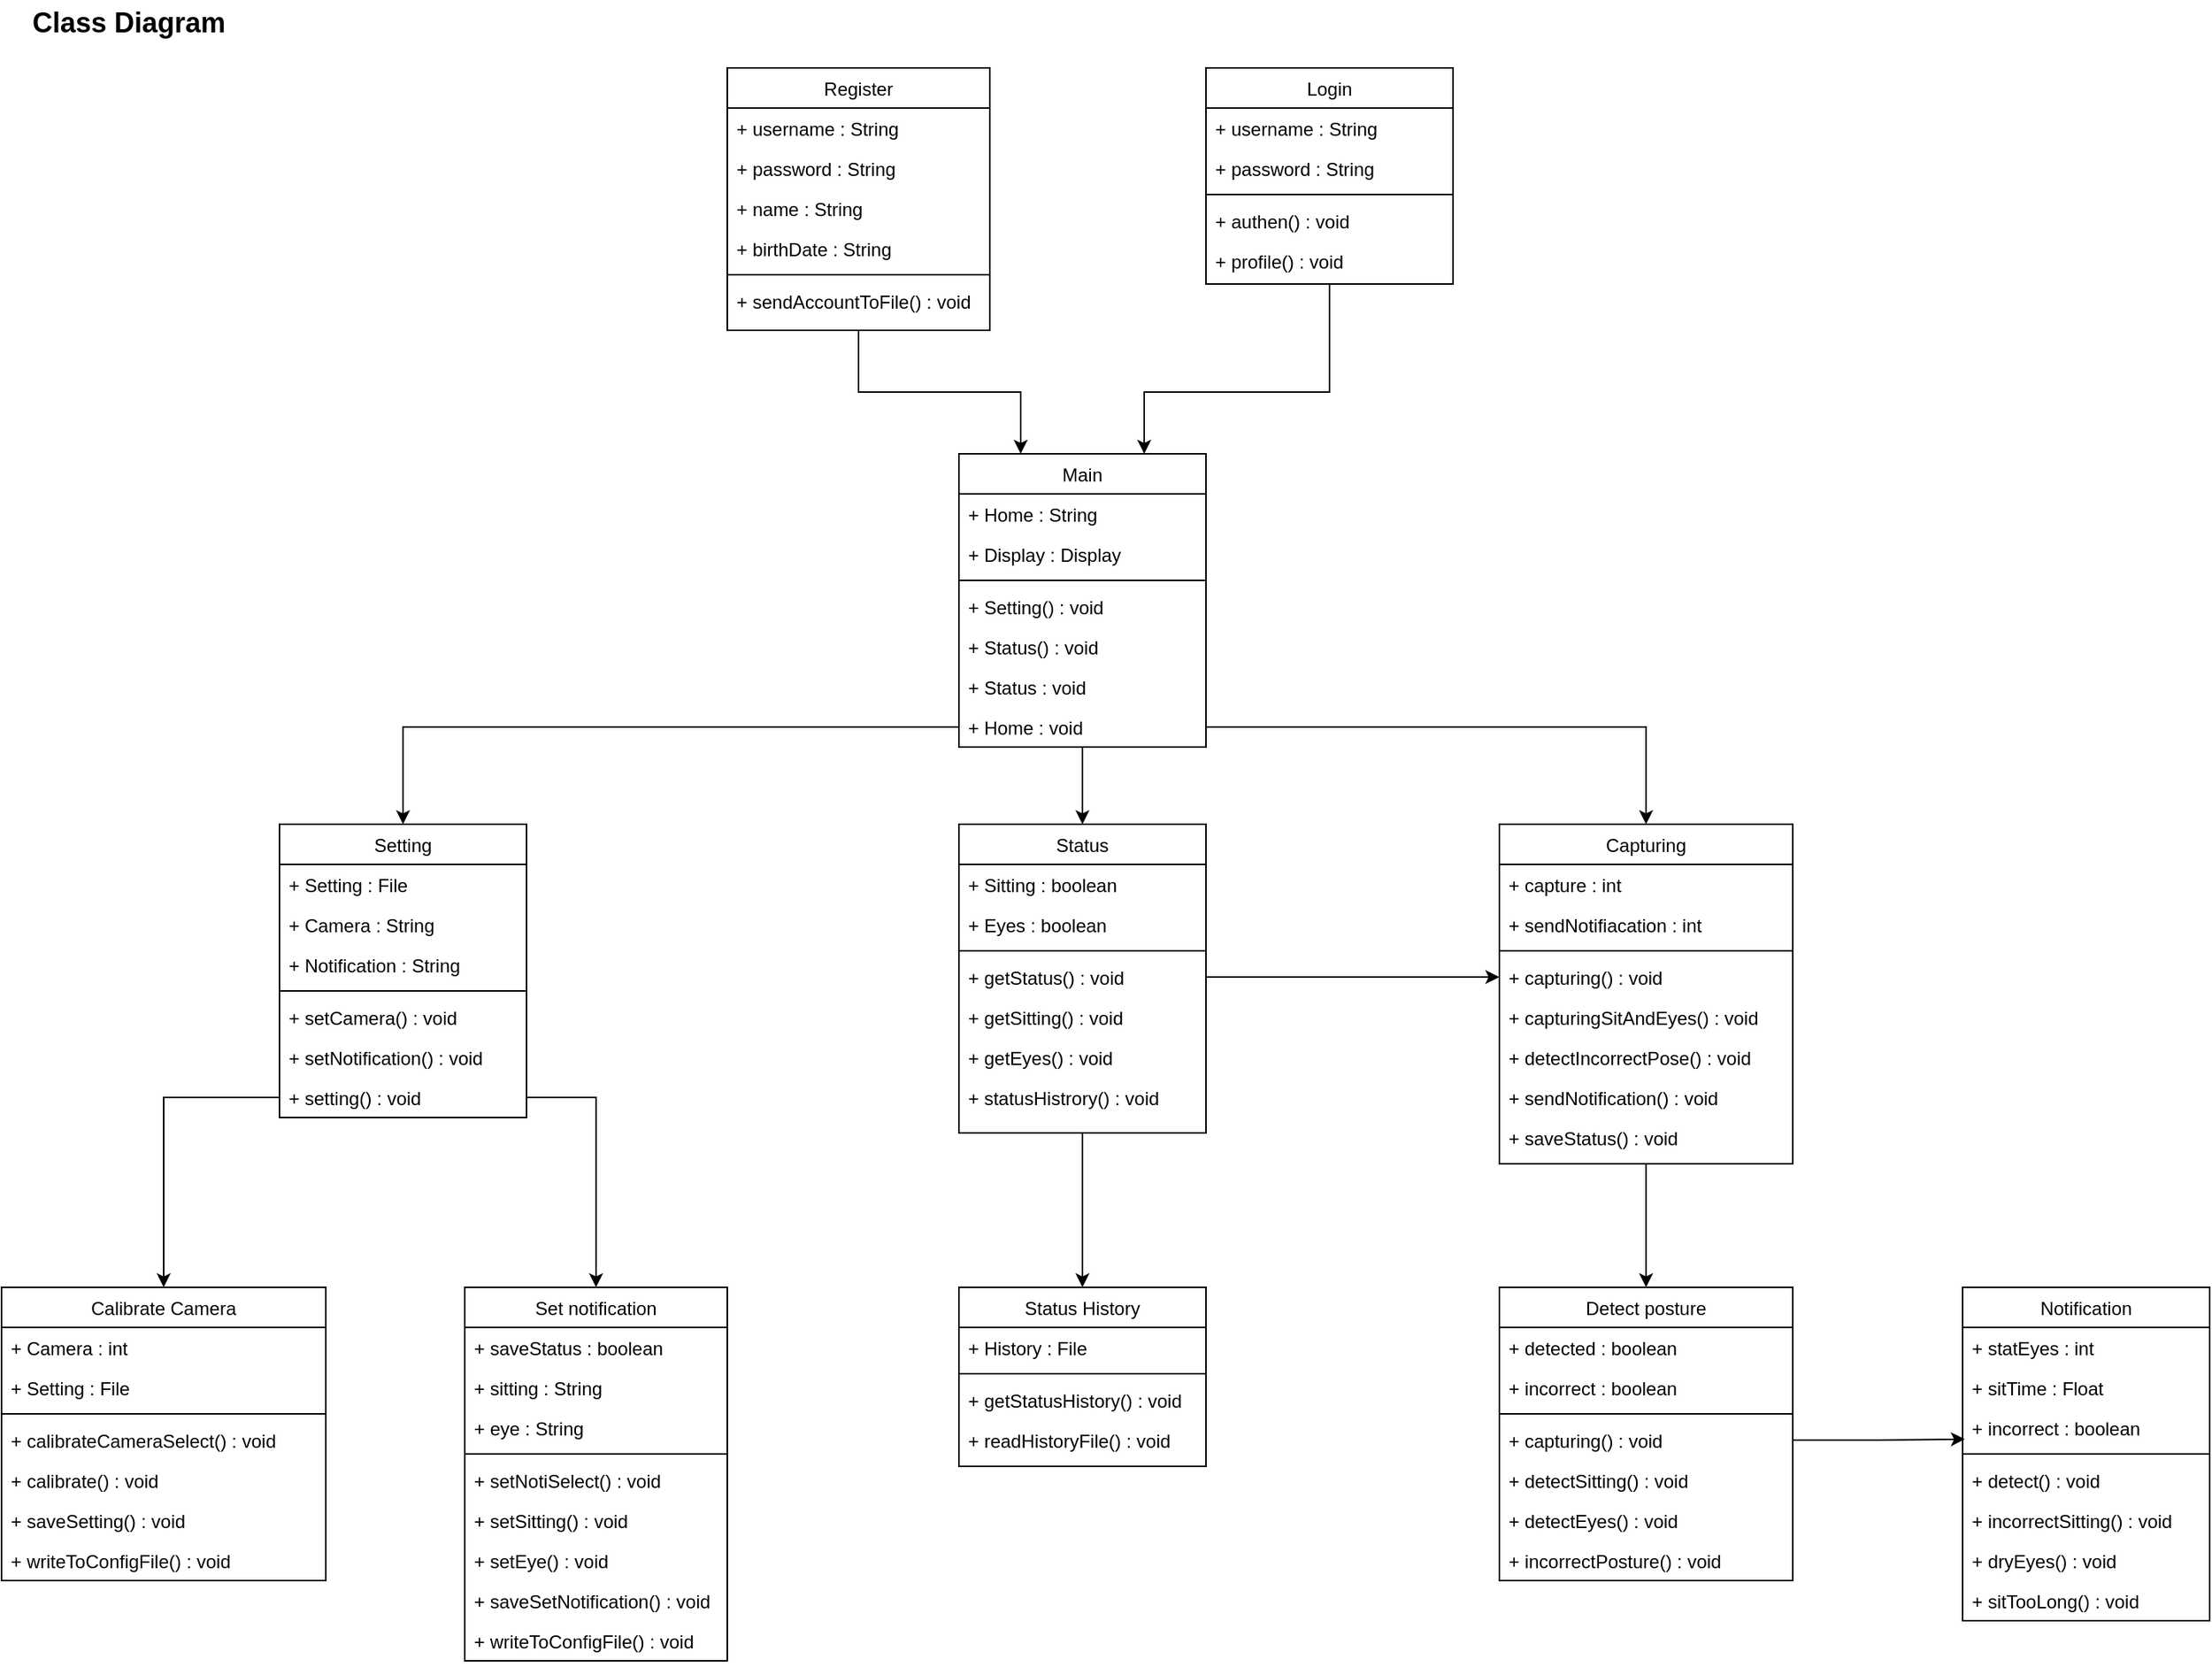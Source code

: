 <mxfile version="15.5.4" type="github">
  <diagram id="C5RBs43oDa-KdzZeNtuy" name="Class Diagram">
    <mxGraphModel dx="2844" dy="1458" grid="1" gridSize="10" guides="1" tooltips="1" connect="1" arrows="1" fold="1" page="1" pageScale="1" pageWidth="827" pageHeight="1169" math="0" shadow="0">
      <root>
        <mxCell id="WIyWlLk6GJQsqaUBKTNV-0" />
        <mxCell id="WIyWlLk6GJQsqaUBKTNV-1" parent="WIyWlLk6GJQsqaUBKTNV-0" />
        <mxCell id="vv1hb8bBGI_ncl7h0-FY-103" style="edgeStyle=orthogonalEdgeStyle;rounded=0;orthogonalLoop=1;jettySize=auto;html=1;exitX=0.5;exitY=1;exitDx=0;exitDy=0;entryX=0.25;entryY=0;entryDx=0;entryDy=0;" parent="WIyWlLk6GJQsqaUBKTNV-1" source="zkfFHV4jXpPFQw0GAbJ--0" target="vv1hb8bBGI_ncl7h0-FY-95" edge="1">
          <mxGeometry relative="1" as="geometry" />
        </mxCell>
        <mxCell id="zkfFHV4jXpPFQw0GAbJ--0" value="Register" style="swimlane;fontStyle=0;align=center;verticalAlign=top;childLayout=stackLayout;horizontal=1;startSize=26;horizontalStack=0;resizeParent=1;resizeLast=0;collapsible=1;marginBottom=0;rounded=0;shadow=0;strokeWidth=1;" parent="WIyWlLk6GJQsqaUBKTNV-1" vertex="1">
          <mxGeometry x="598" y="94" width="170" height="170" as="geometry">
            <mxRectangle x="230" y="140" width="160" height="26" as="alternateBounds" />
          </mxGeometry>
        </mxCell>
        <mxCell id="zkfFHV4jXpPFQw0GAbJ--1" value="+ username : String" style="text;align=left;verticalAlign=top;spacingLeft=4;spacingRight=4;overflow=hidden;rotatable=0;points=[[0,0.5],[1,0.5]];portConstraint=eastwest;" parent="zkfFHV4jXpPFQw0GAbJ--0" vertex="1">
          <mxGeometry y="26" width="170" height="26" as="geometry" />
        </mxCell>
        <mxCell id="zkfFHV4jXpPFQw0GAbJ--2" value="+ password : String" style="text;align=left;verticalAlign=top;spacingLeft=4;spacingRight=4;overflow=hidden;rotatable=0;points=[[0,0.5],[1,0.5]];portConstraint=eastwest;rounded=0;shadow=0;html=0;" parent="zkfFHV4jXpPFQw0GAbJ--0" vertex="1">
          <mxGeometry y="52" width="170" height="26" as="geometry" />
        </mxCell>
        <mxCell id="vv1hb8bBGI_ncl7h0-FY-2" value="+ name : String" style="text;align=left;verticalAlign=top;spacingLeft=4;spacingRight=4;overflow=hidden;rotatable=0;points=[[0,0.5],[1,0.5]];portConstraint=eastwest;rounded=0;shadow=0;html=0;" parent="zkfFHV4jXpPFQw0GAbJ--0" vertex="1">
          <mxGeometry y="78" width="170" height="26" as="geometry" />
        </mxCell>
        <mxCell id="zkfFHV4jXpPFQw0GAbJ--3" value="+ birthDate : String" style="text;align=left;verticalAlign=top;spacingLeft=4;spacingRight=4;overflow=hidden;rotatable=0;points=[[0,0.5],[1,0.5]];portConstraint=eastwest;rounded=0;shadow=0;html=0;" parent="zkfFHV4jXpPFQw0GAbJ--0" vertex="1">
          <mxGeometry y="104" width="170" height="26" as="geometry" />
        </mxCell>
        <mxCell id="zkfFHV4jXpPFQw0GAbJ--4" value="" style="line;html=1;strokeWidth=1;align=left;verticalAlign=middle;spacingTop=-1;spacingLeft=3;spacingRight=3;rotatable=0;labelPosition=right;points=[];portConstraint=eastwest;" parent="zkfFHV4jXpPFQw0GAbJ--0" vertex="1">
          <mxGeometry y="130" width="170" height="8" as="geometry" />
        </mxCell>
        <mxCell id="zkfFHV4jXpPFQw0GAbJ--5" value="+ sendAccountToFile() : void" style="text;align=left;verticalAlign=top;spacingLeft=4;spacingRight=4;overflow=hidden;rotatable=0;points=[[0,0.5],[1,0.5]];portConstraint=eastwest;" parent="zkfFHV4jXpPFQw0GAbJ--0" vertex="1">
          <mxGeometry y="138" width="170" height="26" as="geometry" />
        </mxCell>
        <mxCell id="vv1hb8bBGI_ncl7h0-FY-104" style="edgeStyle=orthogonalEdgeStyle;rounded=0;orthogonalLoop=1;jettySize=auto;html=1;entryX=0.75;entryY=0;entryDx=0;entryDy=0;" parent="WIyWlLk6GJQsqaUBKTNV-1" source="zkfFHV4jXpPFQw0GAbJ--6" target="vv1hb8bBGI_ncl7h0-FY-95" edge="1">
          <mxGeometry relative="1" as="geometry">
            <Array as="points">
              <mxPoint x="988" y="304" />
              <mxPoint x="868" y="304" />
            </Array>
          </mxGeometry>
        </mxCell>
        <mxCell id="zkfFHV4jXpPFQw0GAbJ--6" value="Login" style="swimlane;fontStyle=0;align=center;verticalAlign=top;childLayout=stackLayout;horizontal=1;startSize=26;horizontalStack=0;resizeParent=1;resizeLast=0;collapsible=1;marginBottom=0;rounded=0;shadow=0;strokeWidth=1;" parent="WIyWlLk6GJQsqaUBKTNV-1" vertex="1">
          <mxGeometry x="908" y="94" width="160" height="140" as="geometry">
            <mxRectangle x="130" y="380" width="160" height="26" as="alternateBounds" />
          </mxGeometry>
        </mxCell>
        <mxCell id="vv1hb8bBGI_ncl7h0-FY-4" value="+ username : String" style="text;align=left;verticalAlign=top;spacingLeft=4;spacingRight=4;overflow=hidden;rotatable=0;points=[[0,0.5],[1,0.5]];portConstraint=eastwest;" parent="zkfFHV4jXpPFQw0GAbJ--6" vertex="1">
          <mxGeometry y="26" width="160" height="26" as="geometry" />
        </mxCell>
        <mxCell id="vv1hb8bBGI_ncl7h0-FY-5" value="+ password : String" style="text;align=left;verticalAlign=top;spacingLeft=4;spacingRight=4;overflow=hidden;rotatable=0;points=[[0,0.5],[1,0.5]];portConstraint=eastwest;rounded=0;shadow=0;html=0;" parent="zkfFHV4jXpPFQw0GAbJ--6" vertex="1">
          <mxGeometry y="52" width="160" height="26" as="geometry" />
        </mxCell>
        <mxCell id="zkfFHV4jXpPFQw0GAbJ--9" value="" style="line;html=1;strokeWidth=1;align=left;verticalAlign=middle;spacingTop=-1;spacingLeft=3;spacingRight=3;rotatable=0;labelPosition=right;points=[];portConstraint=eastwest;" parent="zkfFHV4jXpPFQw0GAbJ--6" vertex="1">
          <mxGeometry y="78" width="160" height="8" as="geometry" />
        </mxCell>
        <mxCell id="zkfFHV4jXpPFQw0GAbJ--10" value="+ authen() : void" style="text;align=left;verticalAlign=top;spacingLeft=4;spacingRight=4;overflow=hidden;rotatable=0;points=[[0,0.5],[1,0.5]];portConstraint=eastwest;fontStyle=0" parent="zkfFHV4jXpPFQw0GAbJ--6" vertex="1">
          <mxGeometry y="86" width="160" height="26" as="geometry" />
        </mxCell>
        <mxCell id="zkfFHV4jXpPFQw0GAbJ--11" value="+ profile() : void" style="text;align=left;verticalAlign=top;spacingLeft=4;spacingRight=4;overflow=hidden;rotatable=0;points=[[0,0.5],[1,0.5]];portConstraint=eastwest;" parent="zkfFHV4jXpPFQw0GAbJ--6" vertex="1">
          <mxGeometry y="112" width="160" height="26" as="geometry" />
        </mxCell>
        <mxCell id="zkfFHV4jXpPFQw0GAbJ--17" value="Setting" style="swimlane;fontStyle=0;align=center;verticalAlign=top;childLayout=stackLayout;horizontal=1;startSize=26;horizontalStack=0;resizeParent=1;resizeLast=0;collapsible=1;marginBottom=0;rounded=0;shadow=0;strokeWidth=1;" parent="WIyWlLk6GJQsqaUBKTNV-1" vertex="1">
          <mxGeometry x="308" y="584" width="160" height="190" as="geometry">
            <mxRectangle x="550" y="140" width="160" height="26" as="alternateBounds" />
          </mxGeometry>
        </mxCell>
        <mxCell id="zkfFHV4jXpPFQw0GAbJ--18" value="+ Setting : File" style="text;align=left;verticalAlign=top;spacingLeft=4;spacingRight=4;overflow=hidden;rotatable=0;points=[[0,0.5],[1,0.5]];portConstraint=eastwest;" parent="zkfFHV4jXpPFQw0GAbJ--17" vertex="1">
          <mxGeometry y="26" width="160" height="26" as="geometry" />
        </mxCell>
        <mxCell id="zkfFHV4jXpPFQw0GAbJ--19" value="+ Camera : String" style="text;align=left;verticalAlign=top;spacingLeft=4;spacingRight=4;overflow=hidden;rotatable=0;points=[[0,0.5],[1,0.5]];portConstraint=eastwest;rounded=0;shadow=0;html=0;" parent="zkfFHV4jXpPFQw0GAbJ--17" vertex="1">
          <mxGeometry y="52" width="160" height="26" as="geometry" />
        </mxCell>
        <mxCell id="vv1hb8bBGI_ncl7h0-FY-116" value="+ Notification : String" style="text;align=left;verticalAlign=top;spacingLeft=4;spacingRight=4;overflow=hidden;rotatable=0;points=[[0,0.5],[1,0.5]];portConstraint=eastwest;rounded=0;shadow=0;html=0;" parent="zkfFHV4jXpPFQw0GAbJ--17" vertex="1">
          <mxGeometry y="78" width="160" height="26" as="geometry" />
        </mxCell>
        <mxCell id="zkfFHV4jXpPFQw0GAbJ--23" value="" style="line;html=1;strokeWidth=1;align=left;verticalAlign=middle;spacingTop=-1;spacingLeft=3;spacingRight=3;rotatable=0;labelPosition=right;points=[];portConstraint=eastwest;" parent="zkfFHV4jXpPFQw0GAbJ--17" vertex="1">
          <mxGeometry y="104" width="160" height="8" as="geometry" />
        </mxCell>
        <mxCell id="zkfFHV4jXpPFQw0GAbJ--24" value="+ setCamera() : void" style="text;align=left;verticalAlign=top;spacingLeft=4;spacingRight=4;overflow=hidden;rotatable=0;points=[[0,0.5],[1,0.5]];portConstraint=eastwest;" parent="zkfFHV4jXpPFQw0GAbJ--17" vertex="1">
          <mxGeometry y="112" width="160" height="26" as="geometry" />
        </mxCell>
        <mxCell id="zkfFHV4jXpPFQw0GAbJ--25" value="+ setNotification() : void" style="text;align=left;verticalAlign=top;spacingLeft=4;spacingRight=4;overflow=hidden;rotatable=0;points=[[0,0.5],[1,0.5]];portConstraint=eastwest;" parent="zkfFHV4jXpPFQw0GAbJ--17" vertex="1">
          <mxGeometry y="138" width="160" height="26" as="geometry" />
        </mxCell>
        <mxCell id="vv1hb8bBGI_ncl7h0-FY-12" value="+ setting() : void" style="text;align=left;verticalAlign=top;spacingLeft=4;spacingRight=4;overflow=hidden;rotatable=0;points=[[0,0.5],[1,0.5]];portConstraint=eastwest;" parent="zkfFHV4jXpPFQw0GAbJ--17" vertex="1">
          <mxGeometry y="164" width="160" height="26" as="geometry" />
        </mxCell>
        <mxCell id="vv1hb8bBGI_ncl7h0-FY-110" style="edgeStyle=orthogonalEdgeStyle;rounded=0;orthogonalLoop=1;jettySize=auto;html=1;exitX=0.5;exitY=1;exitDx=0;exitDy=0;entryX=0.5;entryY=0;entryDx=0;entryDy=0;" parent="WIyWlLk6GJQsqaUBKTNV-1" source="vv1hb8bBGI_ncl7h0-FY-13" target="vv1hb8bBGI_ncl7h0-FY-45" edge="1">
          <mxGeometry relative="1" as="geometry" />
        </mxCell>
        <mxCell id="vv1hb8bBGI_ncl7h0-FY-13" value="Status" style="swimlane;fontStyle=0;align=center;verticalAlign=top;childLayout=stackLayout;horizontal=1;startSize=26;horizontalStack=0;resizeParent=1;resizeLast=0;collapsible=1;marginBottom=0;rounded=0;shadow=0;strokeWidth=1;" parent="WIyWlLk6GJQsqaUBKTNV-1" vertex="1">
          <mxGeometry x="748" y="584" width="160" height="200" as="geometry">
            <mxRectangle x="550" y="140" width="160" height="26" as="alternateBounds" />
          </mxGeometry>
        </mxCell>
        <mxCell id="vv1hb8bBGI_ncl7h0-FY-14" value="+ Sitting : boolean" style="text;align=left;verticalAlign=top;spacingLeft=4;spacingRight=4;overflow=hidden;rotatable=0;points=[[0,0.5],[1,0.5]];portConstraint=eastwest;" parent="vv1hb8bBGI_ncl7h0-FY-13" vertex="1">
          <mxGeometry y="26" width="160" height="26" as="geometry" />
        </mxCell>
        <mxCell id="vv1hb8bBGI_ncl7h0-FY-15" value="+ Eyes : boolean" style="text;align=left;verticalAlign=top;spacingLeft=4;spacingRight=4;overflow=hidden;rotatable=0;points=[[0,0.5],[1,0.5]];portConstraint=eastwest;rounded=0;shadow=0;html=0;" parent="vv1hb8bBGI_ncl7h0-FY-13" vertex="1">
          <mxGeometry y="52" width="160" height="26" as="geometry" />
        </mxCell>
        <mxCell id="vv1hb8bBGI_ncl7h0-FY-16" value="" style="line;html=1;strokeWidth=1;align=left;verticalAlign=middle;spacingTop=-1;spacingLeft=3;spacingRight=3;rotatable=0;labelPosition=right;points=[];portConstraint=eastwest;" parent="vv1hb8bBGI_ncl7h0-FY-13" vertex="1">
          <mxGeometry y="78" width="160" height="8" as="geometry" />
        </mxCell>
        <mxCell id="vv1hb8bBGI_ncl7h0-FY-17" value="+ getStatus() : void" style="text;align=left;verticalAlign=top;spacingLeft=4;spacingRight=4;overflow=hidden;rotatable=0;points=[[0,0.5],[1,0.5]];portConstraint=eastwest;" parent="vv1hb8bBGI_ncl7h0-FY-13" vertex="1">
          <mxGeometry y="86" width="160" height="26" as="geometry" />
        </mxCell>
        <mxCell id="vv1hb8bBGI_ncl7h0-FY-18" value="+ getSitting() : void" style="text;align=left;verticalAlign=top;spacingLeft=4;spacingRight=4;overflow=hidden;rotatable=0;points=[[0,0.5],[1,0.5]];portConstraint=eastwest;" parent="vv1hb8bBGI_ncl7h0-FY-13" vertex="1">
          <mxGeometry y="112" width="160" height="26" as="geometry" />
        </mxCell>
        <mxCell id="vv1hb8bBGI_ncl7h0-FY-19" value="+ getEyes() : void" style="text;align=left;verticalAlign=top;spacingLeft=4;spacingRight=4;overflow=hidden;rotatable=0;points=[[0,0.5],[1,0.5]];portConstraint=eastwest;" parent="vv1hb8bBGI_ncl7h0-FY-13" vertex="1">
          <mxGeometry y="138" width="160" height="26" as="geometry" />
        </mxCell>
        <mxCell id="vv1hb8bBGI_ncl7h0-FY-20" value="+ statusHistrory() : void" style="text;align=left;verticalAlign=top;spacingLeft=4;spacingRight=4;overflow=hidden;rotatable=0;points=[[0,0.5],[1,0.5]];portConstraint=eastwest;" parent="vv1hb8bBGI_ncl7h0-FY-13" vertex="1">
          <mxGeometry y="164" width="160" height="26" as="geometry" />
        </mxCell>
        <mxCell id="vv1hb8bBGI_ncl7h0-FY-21" value="Calibrate Camera" style="swimlane;fontStyle=0;align=center;verticalAlign=top;childLayout=stackLayout;horizontal=1;startSize=26;horizontalStack=0;resizeParent=1;resizeLast=0;collapsible=1;marginBottom=0;rounded=0;shadow=0;strokeWidth=1;" parent="WIyWlLk6GJQsqaUBKTNV-1" vertex="1">
          <mxGeometry x="128" y="884" width="210" height="190" as="geometry">
            <mxRectangle x="550" y="140" width="160" height="26" as="alternateBounds" />
          </mxGeometry>
        </mxCell>
        <mxCell id="vv1hb8bBGI_ncl7h0-FY-22" value="+ Camera : int" style="text;align=left;verticalAlign=top;spacingLeft=4;spacingRight=4;overflow=hidden;rotatable=0;points=[[0,0.5],[1,0.5]];portConstraint=eastwest;" parent="vv1hb8bBGI_ncl7h0-FY-21" vertex="1">
          <mxGeometry y="26" width="210" height="26" as="geometry" />
        </mxCell>
        <mxCell id="vv1hb8bBGI_ncl7h0-FY-23" value="+ Setting : File" style="text;align=left;verticalAlign=top;spacingLeft=4;spacingRight=4;overflow=hidden;rotatable=0;points=[[0,0.5],[1,0.5]];portConstraint=eastwest;rounded=0;shadow=0;html=0;" parent="vv1hb8bBGI_ncl7h0-FY-21" vertex="1">
          <mxGeometry y="52" width="210" height="26" as="geometry" />
        </mxCell>
        <mxCell id="vv1hb8bBGI_ncl7h0-FY-24" value="" style="line;html=1;strokeWidth=1;align=left;verticalAlign=middle;spacingTop=-1;spacingLeft=3;spacingRight=3;rotatable=0;labelPosition=right;points=[];portConstraint=eastwest;" parent="vv1hb8bBGI_ncl7h0-FY-21" vertex="1">
          <mxGeometry y="78" width="210" height="8" as="geometry" />
        </mxCell>
        <mxCell id="vv1hb8bBGI_ncl7h0-FY-25" value="+ calibrateCameraSelect() : void" style="text;align=left;verticalAlign=top;spacingLeft=4;spacingRight=4;overflow=hidden;rotatable=0;points=[[0,0.5],[1,0.5]];portConstraint=eastwest;" parent="vv1hb8bBGI_ncl7h0-FY-21" vertex="1">
          <mxGeometry y="86" width="210" height="26" as="geometry" />
        </mxCell>
        <mxCell id="vv1hb8bBGI_ncl7h0-FY-26" value="+ calibrate() : void" style="text;align=left;verticalAlign=top;spacingLeft=4;spacingRight=4;overflow=hidden;rotatable=0;points=[[0,0.5],[1,0.5]];portConstraint=eastwest;" parent="vv1hb8bBGI_ncl7h0-FY-21" vertex="1">
          <mxGeometry y="112" width="210" height="26" as="geometry" />
        </mxCell>
        <mxCell id="vv1hb8bBGI_ncl7h0-FY-27" value="+ saveSetting() : void" style="text;align=left;verticalAlign=top;spacingLeft=4;spacingRight=4;overflow=hidden;rotatable=0;points=[[0,0.5],[1,0.5]];portConstraint=eastwest;" parent="vv1hb8bBGI_ncl7h0-FY-21" vertex="1">
          <mxGeometry y="138" width="210" height="26" as="geometry" />
        </mxCell>
        <mxCell id="vv1hb8bBGI_ncl7h0-FY-28" value="+ writeToConfigFile() : void" style="text;align=left;verticalAlign=top;spacingLeft=4;spacingRight=4;overflow=hidden;rotatable=0;points=[[0,0.5],[1,0.5]];portConstraint=eastwest;" parent="vv1hb8bBGI_ncl7h0-FY-21" vertex="1">
          <mxGeometry y="164" width="210" height="26" as="geometry" />
        </mxCell>
        <mxCell id="vv1hb8bBGI_ncl7h0-FY-36" value="Set notification" style="swimlane;fontStyle=0;align=center;verticalAlign=top;childLayout=stackLayout;horizontal=1;startSize=26;horizontalStack=0;resizeParent=1;resizeLast=0;collapsible=1;marginBottom=0;rounded=0;shadow=0;strokeWidth=1;" parent="WIyWlLk6GJQsqaUBKTNV-1" vertex="1">
          <mxGeometry x="428" y="884" width="170" height="242" as="geometry">
            <mxRectangle x="550" y="140" width="160" height="26" as="alternateBounds" />
          </mxGeometry>
        </mxCell>
        <mxCell id="vv1hb8bBGI_ncl7h0-FY-38" value="+ saveStatus : boolean" style="text;align=left;verticalAlign=top;spacingLeft=4;spacingRight=4;overflow=hidden;rotatable=0;points=[[0,0.5],[1,0.5]];portConstraint=eastwest;rounded=0;shadow=0;html=0;" parent="vv1hb8bBGI_ncl7h0-FY-36" vertex="1">
          <mxGeometry y="26" width="170" height="26" as="geometry" />
        </mxCell>
        <mxCell id="vv1hb8bBGI_ncl7h0-FY-37" value="+ sitting : String" style="text;align=left;verticalAlign=top;spacingLeft=4;spacingRight=4;overflow=hidden;rotatable=0;points=[[0,0.5],[1,0.5]];portConstraint=eastwest;" parent="vv1hb8bBGI_ncl7h0-FY-36" vertex="1">
          <mxGeometry y="52" width="170" height="26" as="geometry" />
        </mxCell>
        <mxCell id="vv1hb8bBGI_ncl7h0-FY-115" value="+ eye : String" style="text;align=left;verticalAlign=top;spacingLeft=4;spacingRight=4;overflow=hidden;rotatable=0;points=[[0,0.5],[1,0.5]];portConstraint=eastwest;" parent="vv1hb8bBGI_ncl7h0-FY-36" vertex="1">
          <mxGeometry y="78" width="170" height="26" as="geometry" />
        </mxCell>
        <mxCell id="vv1hb8bBGI_ncl7h0-FY-39" value="" style="line;html=1;strokeWidth=1;align=left;verticalAlign=middle;spacingTop=-1;spacingLeft=3;spacingRight=3;rotatable=0;labelPosition=right;points=[];portConstraint=eastwest;" parent="vv1hb8bBGI_ncl7h0-FY-36" vertex="1">
          <mxGeometry y="104" width="170" height="8" as="geometry" />
        </mxCell>
        <mxCell id="vv1hb8bBGI_ncl7h0-FY-40" value="+ setNotiSelect() : void" style="text;align=left;verticalAlign=top;spacingLeft=4;spacingRight=4;overflow=hidden;rotatable=0;points=[[0,0.5],[1,0.5]];portConstraint=eastwest;" parent="vv1hb8bBGI_ncl7h0-FY-36" vertex="1">
          <mxGeometry y="112" width="170" height="26" as="geometry" />
        </mxCell>
        <mxCell id="vv1hb8bBGI_ncl7h0-FY-41" value="+ setSitting() : void" style="text;align=left;verticalAlign=top;spacingLeft=4;spacingRight=4;overflow=hidden;rotatable=0;points=[[0,0.5],[1,0.5]];portConstraint=eastwest;" parent="vv1hb8bBGI_ncl7h0-FY-36" vertex="1">
          <mxGeometry y="138" width="170" height="26" as="geometry" />
        </mxCell>
        <mxCell id="vv1hb8bBGI_ncl7h0-FY-42" value="+ setEye() : void" style="text;align=left;verticalAlign=top;spacingLeft=4;spacingRight=4;overflow=hidden;rotatable=0;points=[[0,0.5],[1,0.5]];portConstraint=eastwest;" parent="vv1hb8bBGI_ncl7h0-FY-36" vertex="1">
          <mxGeometry y="164" width="170" height="26" as="geometry" />
        </mxCell>
        <mxCell id="vv1hb8bBGI_ncl7h0-FY-43" value="+ saveSetNotification() : void" style="text;align=left;verticalAlign=top;spacingLeft=4;spacingRight=4;overflow=hidden;rotatable=0;points=[[0,0.5],[1,0.5]];portConstraint=eastwest;" parent="vv1hb8bBGI_ncl7h0-FY-36" vertex="1">
          <mxGeometry y="190" width="170" height="26" as="geometry" />
        </mxCell>
        <mxCell id="vv1hb8bBGI_ncl7h0-FY-44" value="+ writeToConfigFile() : void" style="text;align=left;verticalAlign=top;spacingLeft=4;spacingRight=4;overflow=hidden;rotatable=0;points=[[0,0.5],[1,0.5]];portConstraint=eastwest;" parent="vv1hb8bBGI_ncl7h0-FY-36" vertex="1">
          <mxGeometry y="216" width="170" height="26" as="geometry" />
        </mxCell>
        <mxCell id="vv1hb8bBGI_ncl7h0-FY-45" value="Status History" style="swimlane;fontStyle=0;align=center;verticalAlign=top;childLayout=stackLayout;horizontal=1;startSize=26;horizontalStack=0;resizeParent=1;resizeLast=0;collapsible=1;marginBottom=0;rounded=0;shadow=0;strokeWidth=1;" parent="WIyWlLk6GJQsqaUBKTNV-1" vertex="1">
          <mxGeometry x="748" y="884" width="160" height="116" as="geometry">
            <mxRectangle x="550" y="140" width="160" height="26" as="alternateBounds" />
          </mxGeometry>
        </mxCell>
        <mxCell id="vv1hb8bBGI_ncl7h0-FY-46" value="+ History : File" style="text;align=left;verticalAlign=top;spacingLeft=4;spacingRight=4;overflow=hidden;rotatable=0;points=[[0,0.5],[1,0.5]];portConstraint=eastwest;" parent="vv1hb8bBGI_ncl7h0-FY-45" vertex="1">
          <mxGeometry y="26" width="160" height="26" as="geometry" />
        </mxCell>
        <mxCell id="vv1hb8bBGI_ncl7h0-FY-48" value="" style="line;html=1;strokeWidth=1;align=left;verticalAlign=middle;spacingTop=-1;spacingLeft=3;spacingRight=3;rotatable=0;labelPosition=right;points=[];portConstraint=eastwest;" parent="vv1hb8bBGI_ncl7h0-FY-45" vertex="1">
          <mxGeometry y="52" width="160" height="8" as="geometry" />
        </mxCell>
        <mxCell id="vv1hb8bBGI_ncl7h0-FY-49" value="+ getStatusHistory() : void" style="text;align=left;verticalAlign=top;spacingLeft=4;spacingRight=4;overflow=hidden;rotatable=0;points=[[0,0.5],[1,0.5]];portConstraint=eastwest;" parent="vv1hb8bBGI_ncl7h0-FY-45" vertex="1">
          <mxGeometry y="60" width="160" height="26" as="geometry" />
        </mxCell>
        <mxCell id="vv1hb8bBGI_ncl7h0-FY-50" value="+ readHistoryFile() : void" style="text;align=left;verticalAlign=top;spacingLeft=4;spacingRight=4;overflow=hidden;rotatable=0;points=[[0,0.5],[1,0.5]];portConstraint=eastwest;" parent="vv1hb8bBGI_ncl7h0-FY-45" vertex="1">
          <mxGeometry y="86" width="160" height="26" as="geometry" />
        </mxCell>
        <mxCell id="vv1hb8bBGI_ncl7h0-FY-111" style="edgeStyle=orthogonalEdgeStyle;rounded=0;orthogonalLoop=1;jettySize=auto;html=1;exitX=0.5;exitY=1;exitDx=0;exitDy=0;entryX=0.5;entryY=0;entryDx=0;entryDy=0;" parent="WIyWlLk6GJQsqaUBKTNV-1" source="vv1hb8bBGI_ncl7h0-FY-65" target="vv1hb8bBGI_ncl7h0-FY-74" edge="1">
          <mxGeometry relative="1" as="geometry" />
        </mxCell>
        <mxCell id="vv1hb8bBGI_ncl7h0-FY-65" value="Capturing" style="swimlane;fontStyle=0;align=center;verticalAlign=top;childLayout=stackLayout;horizontal=1;startSize=26;horizontalStack=0;resizeParent=1;resizeLast=0;collapsible=1;marginBottom=0;rounded=0;shadow=0;strokeWidth=1;" parent="WIyWlLk6GJQsqaUBKTNV-1" vertex="1">
          <mxGeometry x="1098" y="584" width="190" height="220" as="geometry">
            <mxRectangle x="550" y="140" width="160" height="26" as="alternateBounds" />
          </mxGeometry>
        </mxCell>
        <mxCell id="vv1hb8bBGI_ncl7h0-FY-66" value="+ capture : int" style="text;align=left;verticalAlign=top;spacingLeft=4;spacingRight=4;overflow=hidden;rotatable=0;points=[[0,0.5],[1,0.5]];portConstraint=eastwest;" parent="vv1hb8bBGI_ncl7h0-FY-65" vertex="1">
          <mxGeometry y="26" width="190" height="26" as="geometry" />
        </mxCell>
        <mxCell id="vv1hb8bBGI_ncl7h0-FY-67" value="+ sendNotifiacation : int" style="text;align=left;verticalAlign=top;spacingLeft=4;spacingRight=4;overflow=hidden;rotatable=0;points=[[0,0.5],[1,0.5]];portConstraint=eastwest;rounded=0;shadow=0;html=0;" parent="vv1hb8bBGI_ncl7h0-FY-65" vertex="1">
          <mxGeometry y="52" width="190" height="26" as="geometry" />
        </mxCell>
        <mxCell id="vv1hb8bBGI_ncl7h0-FY-68" value="" style="line;html=1;strokeWidth=1;align=left;verticalAlign=middle;spacingTop=-1;spacingLeft=3;spacingRight=3;rotatable=0;labelPosition=right;points=[];portConstraint=eastwest;" parent="vv1hb8bBGI_ncl7h0-FY-65" vertex="1">
          <mxGeometry y="78" width="190" height="8" as="geometry" />
        </mxCell>
        <mxCell id="vv1hb8bBGI_ncl7h0-FY-69" value="+ capturing() : void" style="text;align=left;verticalAlign=top;spacingLeft=4;spacingRight=4;overflow=hidden;rotatable=0;points=[[0,0.5],[1,0.5]];portConstraint=eastwest;" parent="vv1hb8bBGI_ncl7h0-FY-65" vertex="1">
          <mxGeometry y="86" width="190" height="26" as="geometry" />
        </mxCell>
        <mxCell id="vv1hb8bBGI_ncl7h0-FY-70" value="+ capturingSitAndEyes() : void" style="text;align=left;verticalAlign=top;spacingLeft=4;spacingRight=4;overflow=hidden;rotatable=0;points=[[0,0.5],[1,0.5]];portConstraint=eastwest;" parent="vv1hb8bBGI_ncl7h0-FY-65" vertex="1">
          <mxGeometry y="112" width="190" height="26" as="geometry" />
        </mxCell>
        <mxCell id="vv1hb8bBGI_ncl7h0-FY-71" value="+ detectIncorrectPose() : void" style="text;align=left;verticalAlign=top;spacingLeft=4;spacingRight=4;overflow=hidden;rotatable=0;points=[[0,0.5],[1,0.5]];portConstraint=eastwest;" parent="vv1hb8bBGI_ncl7h0-FY-65" vertex="1">
          <mxGeometry y="138" width="190" height="26" as="geometry" />
        </mxCell>
        <mxCell id="vv1hb8bBGI_ncl7h0-FY-72" value="+ sendNotification() : void" style="text;align=left;verticalAlign=top;spacingLeft=4;spacingRight=4;overflow=hidden;rotatable=0;points=[[0,0.5],[1,0.5]];portConstraint=eastwest;" parent="vv1hb8bBGI_ncl7h0-FY-65" vertex="1">
          <mxGeometry y="164" width="190" height="26" as="geometry" />
        </mxCell>
        <mxCell id="vv1hb8bBGI_ncl7h0-FY-73" value="+ saveStatus() : void" style="text;align=left;verticalAlign=top;spacingLeft=4;spacingRight=4;overflow=hidden;rotatable=0;points=[[0,0.5],[1,0.5]];portConstraint=eastwest;" parent="vv1hb8bBGI_ncl7h0-FY-65" vertex="1">
          <mxGeometry y="190" width="190" height="26" as="geometry" />
        </mxCell>
        <mxCell id="vv1hb8bBGI_ncl7h0-FY-74" value="Detect posture" style="swimlane;fontStyle=0;align=center;verticalAlign=top;childLayout=stackLayout;horizontal=1;startSize=26;horizontalStack=0;resizeParent=1;resizeLast=0;collapsible=1;marginBottom=0;rounded=0;shadow=0;strokeWidth=1;" parent="WIyWlLk6GJQsqaUBKTNV-1" vertex="1">
          <mxGeometry x="1098" y="884" width="190" height="190" as="geometry">
            <mxRectangle x="550" y="140" width="160" height="26" as="alternateBounds" />
          </mxGeometry>
        </mxCell>
        <mxCell id="vv1hb8bBGI_ncl7h0-FY-75" value="+ detected : boolean" style="text;align=left;verticalAlign=top;spacingLeft=4;spacingRight=4;overflow=hidden;rotatable=0;points=[[0,0.5],[1,0.5]];portConstraint=eastwest;" parent="vv1hb8bBGI_ncl7h0-FY-74" vertex="1">
          <mxGeometry y="26" width="190" height="26" as="geometry" />
        </mxCell>
        <mxCell id="vv1hb8bBGI_ncl7h0-FY-76" value="+ incorrect : boolean" style="text;align=left;verticalAlign=top;spacingLeft=4;spacingRight=4;overflow=hidden;rotatable=0;points=[[0,0.5],[1,0.5]];portConstraint=eastwest;rounded=0;shadow=0;html=0;" parent="vv1hb8bBGI_ncl7h0-FY-74" vertex="1">
          <mxGeometry y="52" width="190" height="26" as="geometry" />
        </mxCell>
        <mxCell id="vv1hb8bBGI_ncl7h0-FY-77" value="" style="line;html=1;strokeWidth=1;align=left;verticalAlign=middle;spacingTop=-1;spacingLeft=3;spacingRight=3;rotatable=0;labelPosition=right;points=[];portConstraint=eastwest;" parent="vv1hb8bBGI_ncl7h0-FY-74" vertex="1">
          <mxGeometry y="78" width="190" height="8" as="geometry" />
        </mxCell>
        <mxCell id="vv1hb8bBGI_ncl7h0-FY-78" value="+ capturing() : void" style="text;align=left;verticalAlign=top;spacingLeft=4;spacingRight=4;overflow=hidden;rotatable=0;points=[[0,0.5],[1,0.5]];portConstraint=eastwest;" parent="vv1hb8bBGI_ncl7h0-FY-74" vertex="1">
          <mxGeometry y="86" width="190" height="26" as="geometry" />
        </mxCell>
        <mxCell id="vv1hb8bBGI_ncl7h0-FY-79" value="+ detectSitting() : void" style="text;align=left;verticalAlign=top;spacingLeft=4;spacingRight=4;overflow=hidden;rotatable=0;points=[[0,0.5],[1,0.5]];portConstraint=eastwest;" parent="vv1hb8bBGI_ncl7h0-FY-74" vertex="1">
          <mxGeometry y="112" width="190" height="26" as="geometry" />
        </mxCell>
        <mxCell id="vv1hb8bBGI_ncl7h0-FY-80" value="+ detectEyes() : void" style="text;align=left;verticalAlign=top;spacingLeft=4;spacingRight=4;overflow=hidden;rotatable=0;points=[[0,0.5],[1,0.5]];portConstraint=eastwest;" parent="vv1hb8bBGI_ncl7h0-FY-74" vertex="1">
          <mxGeometry y="138" width="190" height="26" as="geometry" />
        </mxCell>
        <mxCell id="vv1hb8bBGI_ncl7h0-FY-81" value="+ incorrectPosture() : void" style="text;align=left;verticalAlign=top;spacingLeft=4;spacingRight=4;overflow=hidden;rotatable=0;points=[[0,0.5],[1,0.5]];portConstraint=eastwest;" parent="vv1hb8bBGI_ncl7h0-FY-74" vertex="1">
          <mxGeometry y="164" width="190" height="26" as="geometry" />
        </mxCell>
        <mxCell id="vv1hb8bBGI_ncl7h0-FY-83" value="Notification" style="swimlane;fontStyle=0;align=center;verticalAlign=top;childLayout=stackLayout;horizontal=1;startSize=26;horizontalStack=0;resizeParent=1;resizeLast=0;collapsible=1;marginBottom=0;rounded=0;shadow=0;strokeWidth=1;" parent="WIyWlLk6GJQsqaUBKTNV-1" vertex="1">
          <mxGeometry x="1398" y="884" width="160" height="216" as="geometry">
            <mxRectangle x="550" y="140" width="160" height="26" as="alternateBounds" />
          </mxGeometry>
        </mxCell>
        <mxCell id="vv1hb8bBGI_ncl7h0-FY-84" value="+ statEyes : int" style="text;align=left;verticalAlign=top;spacingLeft=4;spacingRight=4;overflow=hidden;rotatable=0;points=[[0,0.5],[1,0.5]];portConstraint=eastwest;" parent="vv1hb8bBGI_ncl7h0-FY-83" vertex="1">
          <mxGeometry y="26" width="160" height="26" as="geometry" />
        </mxCell>
        <mxCell id="vv1hb8bBGI_ncl7h0-FY-85" value="+ sitTime : Float" style="text;align=left;verticalAlign=top;spacingLeft=4;spacingRight=4;overflow=hidden;rotatable=0;points=[[0,0.5],[1,0.5]];portConstraint=eastwest;rounded=0;shadow=0;html=0;" parent="vv1hb8bBGI_ncl7h0-FY-83" vertex="1">
          <mxGeometry y="52" width="160" height="26" as="geometry" />
        </mxCell>
        <mxCell id="vv1hb8bBGI_ncl7h0-FY-92" value="+ incorrect : boolean" style="text;align=left;verticalAlign=top;spacingLeft=4;spacingRight=4;overflow=hidden;rotatable=0;points=[[0,0.5],[1,0.5]];portConstraint=eastwest;rounded=0;shadow=0;html=0;" parent="vv1hb8bBGI_ncl7h0-FY-83" vertex="1">
          <mxGeometry y="78" width="160" height="26" as="geometry" />
        </mxCell>
        <mxCell id="vv1hb8bBGI_ncl7h0-FY-86" value="" style="line;html=1;strokeWidth=1;align=left;verticalAlign=middle;spacingTop=-1;spacingLeft=3;spacingRight=3;rotatable=0;labelPosition=right;points=[];portConstraint=eastwest;" parent="vv1hb8bBGI_ncl7h0-FY-83" vertex="1">
          <mxGeometry y="104" width="160" height="8" as="geometry" />
        </mxCell>
        <mxCell id="vv1hb8bBGI_ncl7h0-FY-87" value="+ detect() : void" style="text;align=left;verticalAlign=top;spacingLeft=4;spacingRight=4;overflow=hidden;rotatable=0;points=[[0,0.5],[1,0.5]];portConstraint=eastwest;" parent="vv1hb8bBGI_ncl7h0-FY-83" vertex="1">
          <mxGeometry y="112" width="160" height="26" as="geometry" />
        </mxCell>
        <mxCell id="vv1hb8bBGI_ncl7h0-FY-88" value="+ incorrectSitting() : void" style="text;align=left;verticalAlign=top;spacingLeft=4;spacingRight=4;overflow=hidden;rotatable=0;points=[[0,0.5],[1,0.5]];portConstraint=eastwest;" parent="vv1hb8bBGI_ncl7h0-FY-83" vertex="1">
          <mxGeometry y="138" width="160" height="26" as="geometry" />
        </mxCell>
        <mxCell id="vv1hb8bBGI_ncl7h0-FY-89" value="+ dryEyes() : void" style="text;align=left;verticalAlign=top;spacingLeft=4;spacingRight=4;overflow=hidden;rotatable=0;points=[[0,0.5],[1,0.5]];portConstraint=eastwest;" parent="vv1hb8bBGI_ncl7h0-FY-83" vertex="1">
          <mxGeometry y="164" width="160" height="26" as="geometry" />
        </mxCell>
        <mxCell id="vv1hb8bBGI_ncl7h0-FY-90" value="+ sitTooLong() : void" style="text;align=left;verticalAlign=top;spacingLeft=4;spacingRight=4;overflow=hidden;rotatable=0;points=[[0,0.5],[1,0.5]];portConstraint=eastwest;" parent="vv1hb8bBGI_ncl7h0-FY-83" vertex="1">
          <mxGeometry y="190" width="160" height="26" as="geometry" />
        </mxCell>
        <mxCell id="vv1hb8bBGI_ncl7h0-FY-107" style="edgeStyle=orthogonalEdgeStyle;rounded=0;orthogonalLoop=1;jettySize=auto;html=1;entryX=0.5;entryY=0;entryDx=0;entryDy=0;" parent="WIyWlLk6GJQsqaUBKTNV-1" source="vv1hb8bBGI_ncl7h0-FY-95" target="vv1hb8bBGI_ncl7h0-FY-13" edge="1">
          <mxGeometry relative="1" as="geometry" />
        </mxCell>
        <mxCell id="vv1hb8bBGI_ncl7h0-FY-95" value="Main" style="swimlane;fontStyle=0;align=center;verticalAlign=top;childLayout=stackLayout;horizontal=1;startSize=26;horizontalStack=0;resizeParent=1;resizeLast=0;collapsible=1;marginBottom=0;rounded=0;shadow=0;strokeWidth=1;" parent="WIyWlLk6GJQsqaUBKTNV-1" vertex="1">
          <mxGeometry x="748" y="344" width="160" height="190" as="geometry">
            <mxRectangle x="550" y="140" width="160" height="26" as="alternateBounds" />
          </mxGeometry>
        </mxCell>
        <mxCell id="vv1hb8bBGI_ncl7h0-FY-96" value="+ Home : String" style="text;align=left;verticalAlign=top;spacingLeft=4;spacingRight=4;overflow=hidden;rotatable=0;points=[[0,0.5],[1,0.5]];portConstraint=eastwest;" parent="vv1hb8bBGI_ncl7h0-FY-95" vertex="1">
          <mxGeometry y="26" width="160" height="26" as="geometry" />
        </mxCell>
        <mxCell id="vv1hb8bBGI_ncl7h0-FY-97" value="+ Display : Display" style="text;align=left;verticalAlign=top;spacingLeft=4;spacingRight=4;overflow=hidden;rotatable=0;points=[[0,0.5],[1,0.5]];portConstraint=eastwest;rounded=0;shadow=0;html=0;" parent="vv1hb8bBGI_ncl7h0-FY-95" vertex="1">
          <mxGeometry y="52" width="160" height="26" as="geometry" />
        </mxCell>
        <mxCell id="vv1hb8bBGI_ncl7h0-FY-98" value="" style="line;html=1;strokeWidth=1;align=left;verticalAlign=middle;spacingTop=-1;spacingLeft=3;spacingRight=3;rotatable=0;labelPosition=right;points=[];portConstraint=eastwest;" parent="vv1hb8bBGI_ncl7h0-FY-95" vertex="1">
          <mxGeometry y="78" width="160" height="8" as="geometry" />
        </mxCell>
        <mxCell id="vv1hb8bBGI_ncl7h0-FY-99" value="+ Setting() : void" style="text;align=left;verticalAlign=top;spacingLeft=4;spacingRight=4;overflow=hidden;rotatable=0;points=[[0,0.5],[1,0.5]];portConstraint=eastwest;" parent="vv1hb8bBGI_ncl7h0-FY-95" vertex="1">
          <mxGeometry y="86" width="160" height="26" as="geometry" />
        </mxCell>
        <mxCell id="vv1hb8bBGI_ncl7h0-FY-100" value="+ Status() : void" style="text;align=left;verticalAlign=top;spacingLeft=4;spacingRight=4;overflow=hidden;rotatable=0;points=[[0,0.5],[1,0.5]];portConstraint=eastwest;" parent="vv1hb8bBGI_ncl7h0-FY-95" vertex="1">
          <mxGeometry y="112" width="160" height="26" as="geometry" />
        </mxCell>
        <mxCell id="vv1hb8bBGI_ncl7h0-FY-101" value="+ Status : void" style="text;align=left;verticalAlign=top;spacingLeft=4;spacingRight=4;overflow=hidden;rotatable=0;points=[[0,0.5],[1,0.5]];portConstraint=eastwest;" parent="vv1hb8bBGI_ncl7h0-FY-95" vertex="1">
          <mxGeometry y="138" width="160" height="26" as="geometry" />
        </mxCell>
        <mxCell id="vv1hb8bBGI_ncl7h0-FY-119" value="+ Home : void" style="text;align=left;verticalAlign=top;spacingLeft=4;spacingRight=4;overflow=hidden;rotatable=0;points=[[0,0.5],[1,0.5]];portConstraint=eastwest;" parent="vv1hb8bBGI_ncl7h0-FY-95" vertex="1">
          <mxGeometry y="164" width="160" height="26" as="geometry" />
        </mxCell>
        <mxCell id="vv1hb8bBGI_ncl7h0-FY-105" style="edgeStyle=orthogonalEdgeStyle;rounded=0;orthogonalLoop=1;jettySize=auto;html=1;exitX=0;exitY=0.5;exitDx=0;exitDy=0;entryX=0.5;entryY=0;entryDx=0;entryDy=0;" parent="WIyWlLk6GJQsqaUBKTNV-1" source="vv1hb8bBGI_ncl7h0-FY-119" target="zkfFHV4jXpPFQw0GAbJ--17" edge="1">
          <mxGeometry relative="1" as="geometry" />
        </mxCell>
        <mxCell id="vv1hb8bBGI_ncl7h0-FY-106" style="edgeStyle=orthogonalEdgeStyle;rounded=0;orthogonalLoop=1;jettySize=auto;html=1;exitX=1;exitY=0.5;exitDx=0;exitDy=0;entryX=0.5;entryY=0;entryDx=0;entryDy=0;" parent="WIyWlLk6GJQsqaUBKTNV-1" source="vv1hb8bBGI_ncl7h0-FY-119" target="vv1hb8bBGI_ncl7h0-FY-65" edge="1">
          <mxGeometry relative="1" as="geometry" />
        </mxCell>
        <mxCell id="vv1hb8bBGI_ncl7h0-FY-108" style="edgeStyle=orthogonalEdgeStyle;rounded=0;orthogonalLoop=1;jettySize=auto;html=1;exitX=0;exitY=0.5;exitDx=0;exitDy=0;entryX=0.5;entryY=0;entryDx=0;entryDy=0;" parent="WIyWlLk6GJQsqaUBKTNV-1" source="vv1hb8bBGI_ncl7h0-FY-12" target="vv1hb8bBGI_ncl7h0-FY-21" edge="1">
          <mxGeometry relative="1" as="geometry" />
        </mxCell>
        <mxCell id="vv1hb8bBGI_ncl7h0-FY-109" style="edgeStyle=orthogonalEdgeStyle;rounded=0;orthogonalLoop=1;jettySize=auto;html=1;exitX=1;exitY=0.5;exitDx=0;exitDy=0;entryX=0.5;entryY=0;entryDx=0;entryDy=0;" parent="WIyWlLk6GJQsqaUBKTNV-1" source="vv1hb8bBGI_ncl7h0-FY-12" target="vv1hb8bBGI_ncl7h0-FY-36" edge="1">
          <mxGeometry relative="1" as="geometry" />
        </mxCell>
        <mxCell id="vv1hb8bBGI_ncl7h0-FY-113" style="edgeStyle=orthogonalEdgeStyle;rounded=0;orthogonalLoop=1;jettySize=auto;html=1;exitX=1;exitY=0.5;exitDx=0;exitDy=0;entryX=0.009;entryY=0.784;entryDx=0;entryDy=0;entryPerimeter=0;" parent="WIyWlLk6GJQsqaUBKTNV-1" source="vv1hb8bBGI_ncl7h0-FY-78" target="vv1hb8bBGI_ncl7h0-FY-92" edge="1">
          <mxGeometry relative="1" as="geometry" />
        </mxCell>
        <mxCell id="vv1hb8bBGI_ncl7h0-FY-114" style="edgeStyle=orthogonalEdgeStyle;rounded=0;orthogonalLoop=1;jettySize=auto;html=1;exitX=1;exitY=0.5;exitDx=0;exitDy=0;entryX=0;entryY=0.5;entryDx=0;entryDy=0;" parent="WIyWlLk6GJQsqaUBKTNV-1" source="vv1hb8bBGI_ncl7h0-FY-17" target="vv1hb8bBGI_ncl7h0-FY-69" edge="1">
          <mxGeometry relative="1" as="geometry" />
        </mxCell>
        <mxCell id="vv1hb8bBGI_ncl7h0-FY-117" value="Class Diagram&amp;nbsp;" style="text;html=1;strokeColor=none;fillColor=none;align=center;verticalAlign=middle;whiteSpace=wrap;rounded=0;fontSize=18;fontStyle=1" parent="WIyWlLk6GJQsqaUBKTNV-1" vertex="1">
          <mxGeometry x="128" y="50" width="170" height="30" as="geometry" />
        </mxCell>
      </root>
    </mxGraphModel>
  </diagram>
</mxfile>
